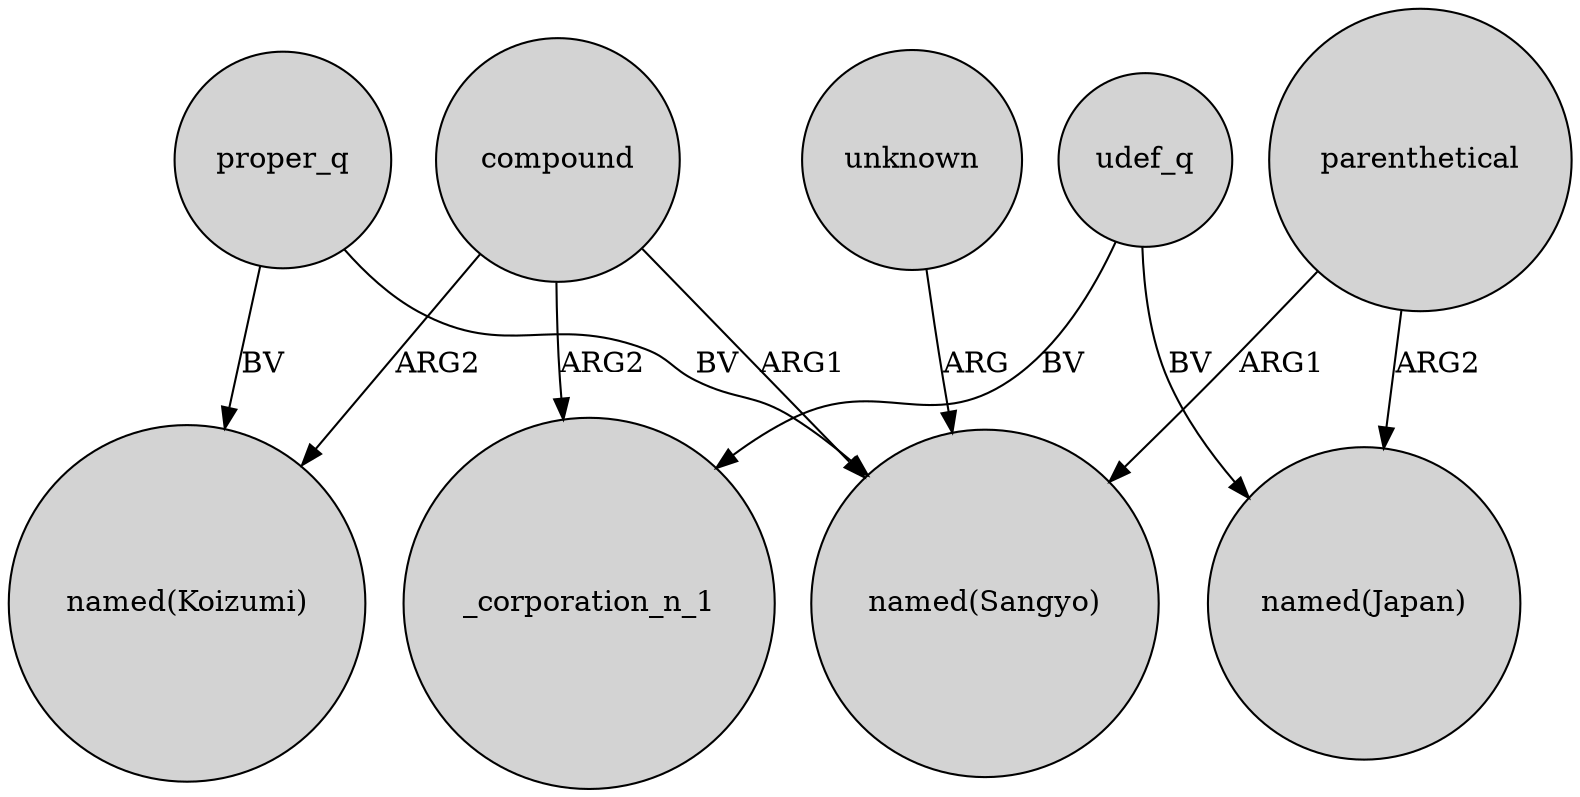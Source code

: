 digraph {
	node [shape=circle style=filled]
	compound -> "named(Koizumi)" [label=ARG2]
	udef_q -> "named(Japan)" [label=BV]
	parenthetical -> "named(Sangyo)" [label=ARG1]
	compound -> _corporation_n_1 [label=ARG2]
	proper_q -> "named(Koizumi)" [label=BV]
	proper_q -> "named(Sangyo)" [label=BV]
	unknown -> "named(Sangyo)" [label=ARG]
	compound -> "named(Sangyo)" [label=ARG1]
	parenthetical -> "named(Japan)" [label=ARG2]
	udef_q -> _corporation_n_1 [label=BV]
}
